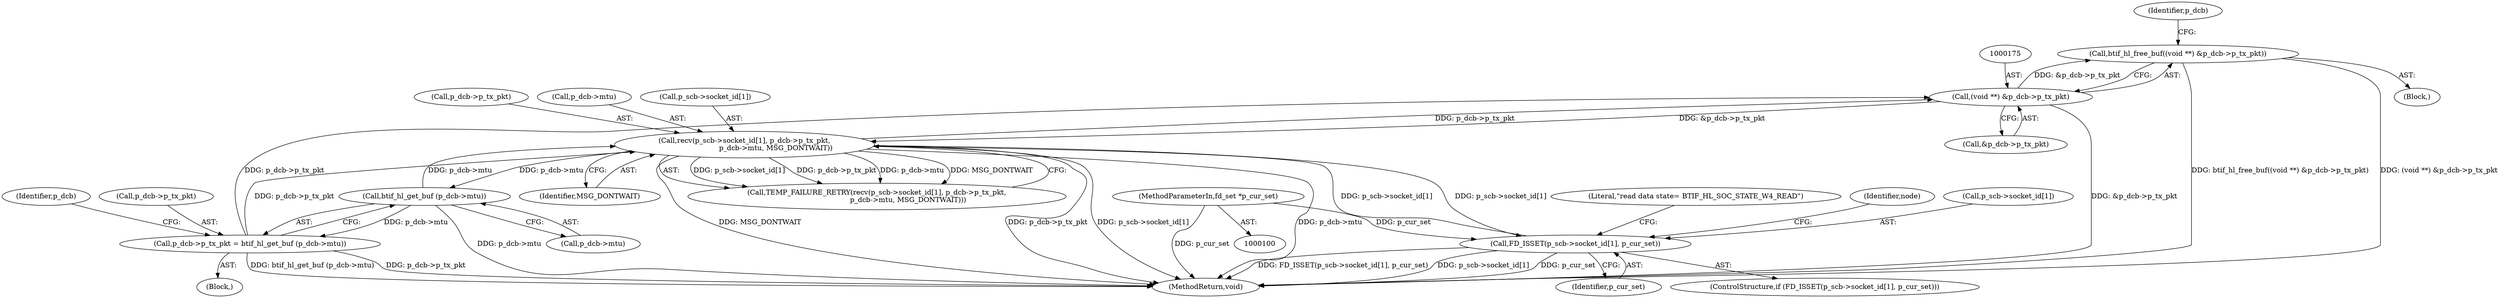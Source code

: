 digraph "0_Android_472271b153c5dc53c28beac55480a8d8434b2d5c_18@API" {
"1000173" [label="(Call,btif_hl_free_buf((void **) &p_dcb->p_tx_pkt))"];
"1000174" [label="(Call,(void **) &p_dcb->p_tx_pkt)"];
"1000180" [label="(Call,p_dcb->p_tx_pkt = btif_hl_get_buf (p_dcb->mtu))"];
"1000184" [label="(Call,btif_hl_get_buf (p_dcb->mtu))"];
"1000197" [label="(Call,recv(p_scb->socket_id[1], p_dcb->p_tx_pkt,\n                            p_dcb->mtu, MSG_DONTWAIT))"];
"1000136" [label="(Call,FD_ISSET(p_scb->socket_id[1], p_cur_set))"];
"1000101" [label="(MethodParameterIn,fd_set *p_cur_set)"];
"1000101" [label="(MethodParameterIn,fd_set *p_cur_set)"];
"1000180" [label="(Call,p_dcb->p_tx_pkt = btif_hl_get_buf (p_dcb->mtu))"];
"1000142" [label="(Identifier,p_cur_set)"];
"1000173" [label="(Call,btif_hl_free_buf((void **) &p_dcb->p_tx_pkt))"];
"1000136" [label="(Call,FD_ISSET(p_scb->socket_id[1], p_cur_set))"];
"1000203" [label="(Call,p_dcb->p_tx_pkt)"];
"1000135" [label="(ControlStructure,if (FD_ISSET(p_scb->socket_id[1], p_cur_set)))"];
"1000176" [label="(Call,&p_dcb->p_tx_pkt)"];
"1000206" [label="(Call,p_dcb->mtu)"];
"1000174" [label="(Call,(void **) &p_dcb->p_tx_pkt)"];
"1000209" [label="(Identifier,MSG_DONTWAIT)"];
"1000185" [label="(Call,p_dcb->mtu)"];
"1000198" [label="(Call,p_scb->socket_id[1])"];
"1000252" [label="(MethodReturn,void)"];
"1000197" [label="(Call,recv(p_scb->socket_id[1], p_dcb->p_tx_pkt,\n                            p_dcb->mtu, MSG_DONTWAIT))"];
"1000145" [label="(Literal,\"read data state= BTIF_HL_SOC_STATE_W4_READ\")"];
"1000184" [label="(Call,btif_hl_get_buf (p_dcb->mtu))"];
"1000189" [label="(Identifier,p_dcb)"];
"1000196" [label="(Call,TEMP_FAILURE_RETRY(recv(p_scb->socket_id[1], p_dcb->p_tx_pkt,\n                            p_dcb->mtu, MSG_DONTWAIT)))"];
"1000120" [label="(Identifier,node)"];
"1000167" [label="(Block,)"];
"1000137" [label="(Call,p_scb->socket_id[1])"];
"1000143" [label="(Block,)"];
"1000181" [label="(Call,p_dcb->p_tx_pkt)"];
"1000182" [label="(Identifier,p_dcb)"];
"1000173" -> "1000167"  [label="AST: "];
"1000173" -> "1000174"  [label="CFG: "];
"1000174" -> "1000173"  [label="AST: "];
"1000182" -> "1000173"  [label="CFG: "];
"1000173" -> "1000252"  [label="DDG: btif_hl_free_buf((void **) &p_dcb->p_tx_pkt)"];
"1000173" -> "1000252"  [label="DDG: (void **) &p_dcb->p_tx_pkt"];
"1000174" -> "1000173"  [label="DDG: &p_dcb->p_tx_pkt"];
"1000174" -> "1000176"  [label="CFG: "];
"1000175" -> "1000174"  [label="AST: "];
"1000176" -> "1000174"  [label="AST: "];
"1000174" -> "1000252"  [label="DDG: &p_dcb->p_tx_pkt"];
"1000180" -> "1000174"  [label="DDG: p_dcb->p_tx_pkt"];
"1000197" -> "1000174"  [label="DDG: p_dcb->p_tx_pkt"];
"1000174" -> "1000197"  [label="DDG: &p_dcb->p_tx_pkt"];
"1000180" -> "1000143"  [label="AST: "];
"1000180" -> "1000184"  [label="CFG: "];
"1000181" -> "1000180"  [label="AST: "];
"1000184" -> "1000180"  [label="AST: "];
"1000189" -> "1000180"  [label="CFG: "];
"1000180" -> "1000252"  [label="DDG: btif_hl_get_buf (p_dcb->mtu)"];
"1000180" -> "1000252"  [label="DDG: p_dcb->p_tx_pkt"];
"1000184" -> "1000180"  [label="DDG: p_dcb->mtu"];
"1000180" -> "1000197"  [label="DDG: p_dcb->p_tx_pkt"];
"1000184" -> "1000185"  [label="CFG: "];
"1000185" -> "1000184"  [label="AST: "];
"1000184" -> "1000252"  [label="DDG: p_dcb->mtu"];
"1000197" -> "1000184"  [label="DDG: p_dcb->mtu"];
"1000184" -> "1000197"  [label="DDG: p_dcb->mtu"];
"1000197" -> "1000196"  [label="AST: "];
"1000197" -> "1000209"  [label="CFG: "];
"1000198" -> "1000197"  [label="AST: "];
"1000203" -> "1000197"  [label="AST: "];
"1000206" -> "1000197"  [label="AST: "];
"1000209" -> "1000197"  [label="AST: "];
"1000196" -> "1000197"  [label="CFG: "];
"1000197" -> "1000252"  [label="DDG: MSG_DONTWAIT"];
"1000197" -> "1000252"  [label="DDG: p_dcb->mtu"];
"1000197" -> "1000252"  [label="DDG: p_dcb->p_tx_pkt"];
"1000197" -> "1000252"  [label="DDG: p_scb->socket_id[1]"];
"1000197" -> "1000136"  [label="DDG: p_scb->socket_id[1]"];
"1000197" -> "1000196"  [label="DDG: p_scb->socket_id[1]"];
"1000197" -> "1000196"  [label="DDG: p_dcb->p_tx_pkt"];
"1000197" -> "1000196"  [label="DDG: p_dcb->mtu"];
"1000197" -> "1000196"  [label="DDG: MSG_DONTWAIT"];
"1000136" -> "1000197"  [label="DDG: p_scb->socket_id[1]"];
"1000136" -> "1000135"  [label="AST: "];
"1000136" -> "1000142"  [label="CFG: "];
"1000137" -> "1000136"  [label="AST: "];
"1000142" -> "1000136"  [label="AST: "];
"1000145" -> "1000136"  [label="CFG: "];
"1000120" -> "1000136"  [label="CFG: "];
"1000136" -> "1000252"  [label="DDG: p_cur_set"];
"1000136" -> "1000252"  [label="DDG: FD_ISSET(p_scb->socket_id[1], p_cur_set)"];
"1000136" -> "1000252"  [label="DDG: p_scb->socket_id[1]"];
"1000101" -> "1000136"  [label="DDG: p_cur_set"];
"1000101" -> "1000100"  [label="AST: "];
"1000101" -> "1000252"  [label="DDG: p_cur_set"];
}
